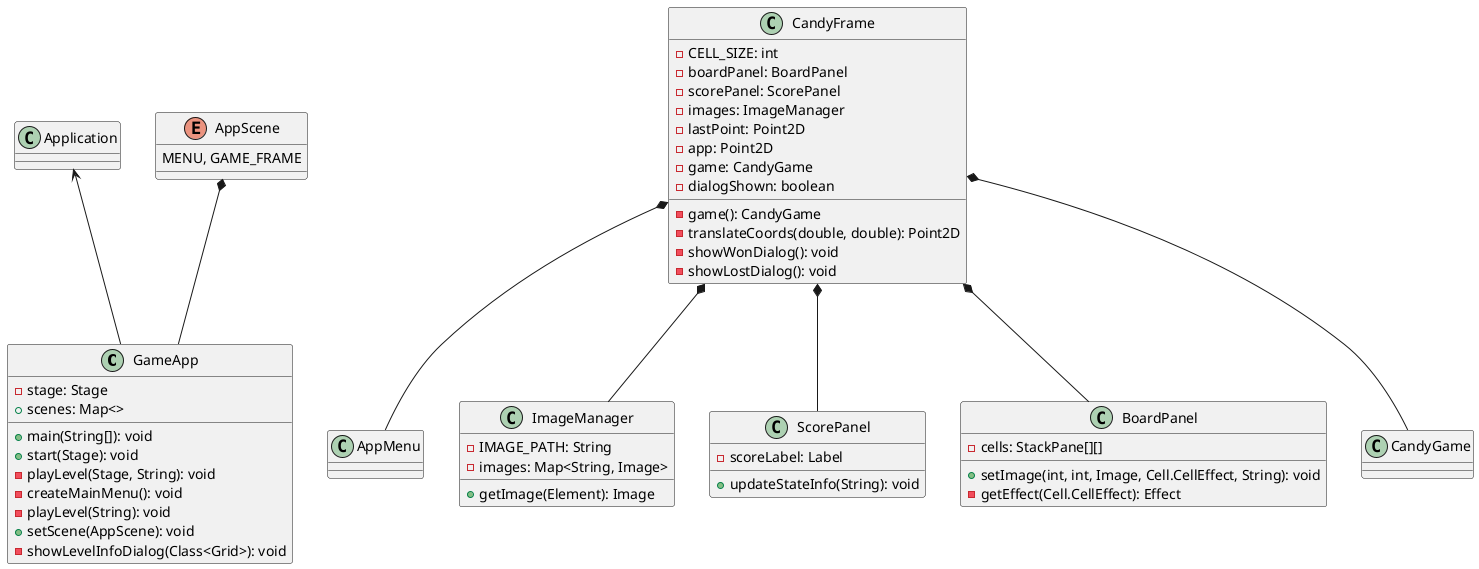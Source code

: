 @startuml

' --------------- FRONTEND --------------- '

'GameApp'

class GameApp{
 - stage: Stage
 + scenes: Map<>

 + main(String[]): void
 + start(Stage): void
 - playLevel(Stage, String): void
 - createMainMenu(): void
 - playLevel(String): void
 + setScene(AppScene): void
 - showLevelInfoDialog(Class<Grid>): void
}

Application <-- GameApp


'AppScene'

enum AppScene{
 MENU, GAME_FRAME
}
AppScene *-- GameApp


'AppMenu'

class AppMenu{

}


'ImageManager'

class ImageManager {
 - IMAGE_PATH: String
 - images: Map<String, Image>

 + getImage(Element): Image
}


'ScorePanel'

class ScorePanel {
 - scoreLabel: Label

 + updateStateInfo(String): void
}


'CandyFrame'

class CandyFrame {
 - CELL_SIZE: int
 - boardPanel: BoardPanel
 - scorePanel: ScorePanel
 - images: ImageManager
 - lastPoint: Point2D
 - app: Point2D
 - game: CandyGame
 - dialogShown: boolean

 - game(): CandyGame
 - translateCoords(double, double): Point2D
 - showWonDialog(): void
 - showLostDialog(): void
}

CandyFrame *-- BoardPanel
CandyFrame *-- ScorePanel
CandyFrame *-- ImageManager
CandyFrame *-- CandyGame
CandyFrame *-- AppMenu


'BoardPanel'

class BoardPanel {
 - cells: StackPane[][]

 + setImage(int, int, Image, Cell.CellEffect, String): void
 - getEffect(Cell.CellEffect): Effect
}


@enduml